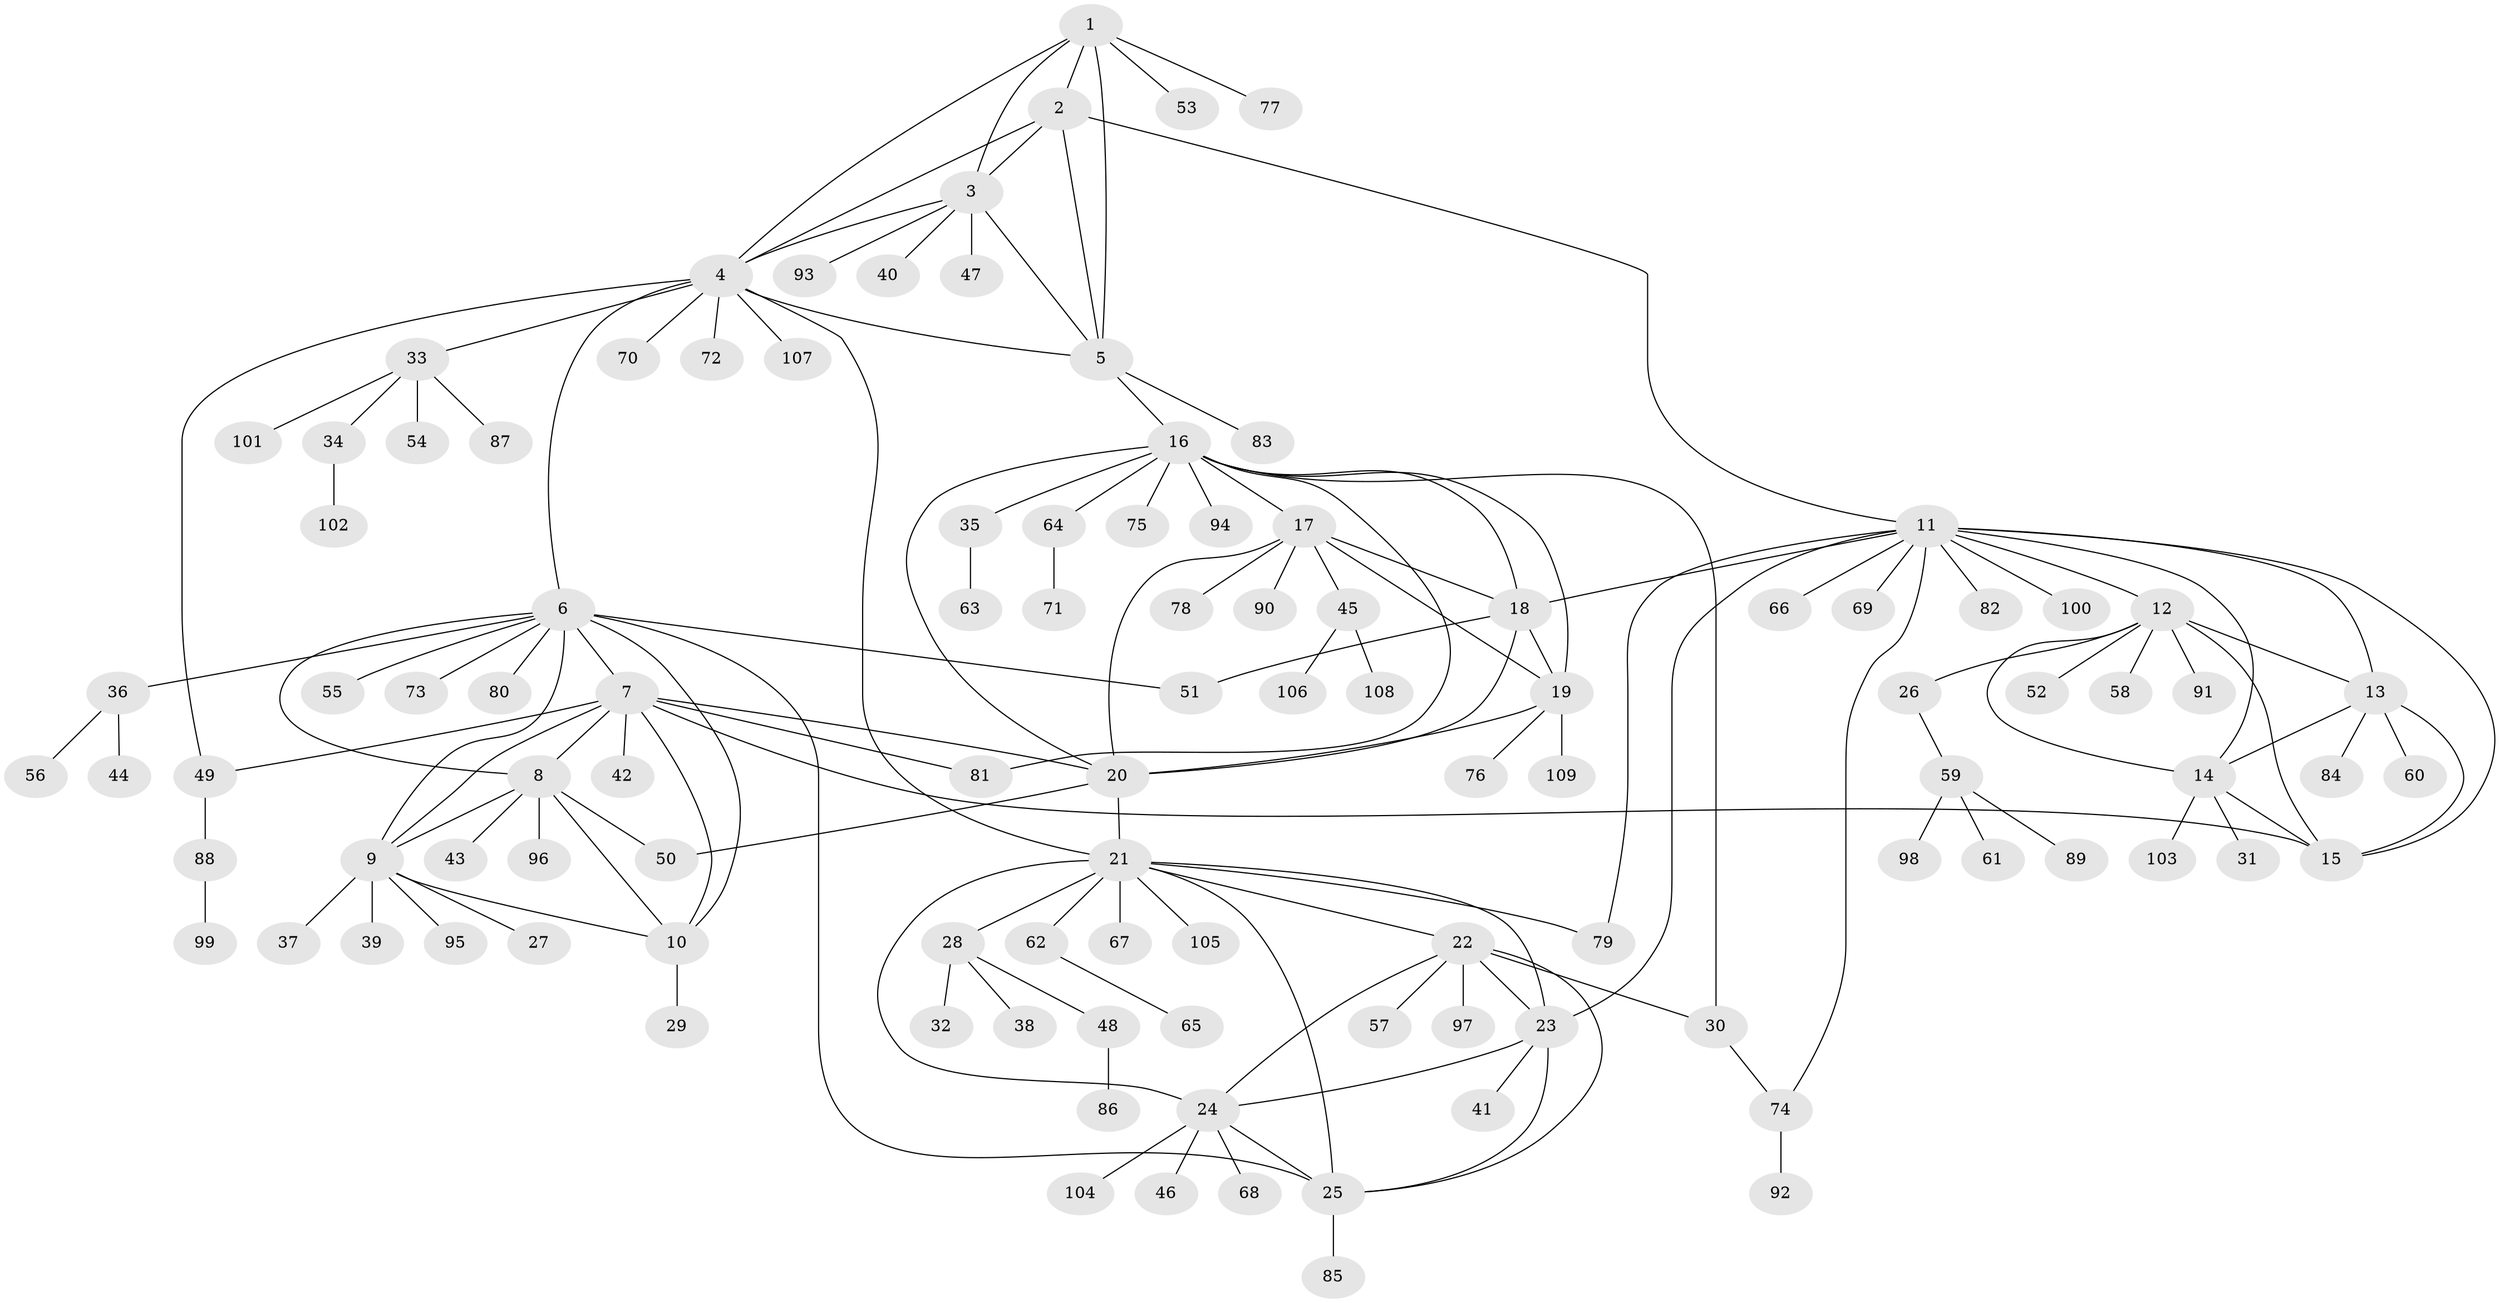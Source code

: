// Generated by graph-tools (version 1.1) at 2025/02/03/09/25 03:02:49]
// undirected, 109 vertices, 151 edges
graph export_dot {
graph [start="1"]
  node [color=gray90,style=filled];
  1;
  2;
  3;
  4;
  5;
  6;
  7;
  8;
  9;
  10;
  11;
  12;
  13;
  14;
  15;
  16;
  17;
  18;
  19;
  20;
  21;
  22;
  23;
  24;
  25;
  26;
  27;
  28;
  29;
  30;
  31;
  32;
  33;
  34;
  35;
  36;
  37;
  38;
  39;
  40;
  41;
  42;
  43;
  44;
  45;
  46;
  47;
  48;
  49;
  50;
  51;
  52;
  53;
  54;
  55;
  56;
  57;
  58;
  59;
  60;
  61;
  62;
  63;
  64;
  65;
  66;
  67;
  68;
  69;
  70;
  71;
  72;
  73;
  74;
  75;
  76;
  77;
  78;
  79;
  80;
  81;
  82;
  83;
  84;
  85;
  86;
  87;
  88;
  89;
  90;
  91;
  92;
  93;
  94;
  95;
  96;
  97;
  98;
  99;
  100;
  101;
  102;
  103;
  104;
  105;
  106;
  107;
  108;
  109;
  1 -- 2;
  1 -- 3;
  1 -- 4;
  1 -- 5;
  1 -- 53;
  1 -- 77;
  2 -- 3;
  2 -- 4;
  2 -- 5;
  2 -- 11;
  3 -- 4;
  3 -- 5;
  3 -- 40;
  3 -- 47;
  3 -- 93;
  4 -- 5;
  4 -- 6;
  4 -- 21;
  4 -- 33;
  4 -- 49;
  4 -- 70;
  4 -- 72;
  4 -- 107;
  5 -- 16;
  5 -- 83;
  6 -- 7;
  6 -- 8;
  6 -- 9;
  6 -- 10;
  6 -- 25;
  6 -- 36;
  6 -- 51;
  6 -- 55;
  6 -- 73;
  6 -- 80;
  7 -- 8;
  7 -- 9;
  7 -- 10;
  7 -- 15;
  7 -- 20;
  7 -- 42;
  7 -- 49;
  7 -- 81;
  8 -- 9;
  8 -- 10;
  8 -- 43;
  8 -- 50;
  8 -- 96;
  9 -- 10;
  9 -- 27;
  9 -- 37;
  9 -- 39;
  9 -- 95;
  10 -- 29;
  11 -- 12;
  11 -- 13;
  11 -- 14;
  11 -- 15;
  11 -- 18;
  11 -- 23;
  11 -- 66;
  11 -- 69;
  11 -- 74;
  11 -- 79;
  11 -- 82;
  11 -- 100;
  12 -- 13;
  12 -- 14;
  12 -- 15;
  12 -- 26;
  12 -- 52;
  12 -- 58;
  12 -- 91;
  13 -- 14;
  13 -- 15;
  13 -- 60;
  13 -- 84;
  14 -- 15;
  14 -- 31;
  14 -- 103;
  16 -- 17;
  16 -- 18;
  16 -- 19;
  16 -- 20;
  16 -- 30;
  16 -- 35;
  16 -- 64;
  16 -- 75;
  16 -- 81;
  16 -- 94;
  17 -- 18;
  17 -- 19;
  17 -- 20;
  17 -- 45;
  17 -- 78;
  17 -- 90;
  18 -- 19;
  18 -- 20;
  18 -- 51;
  19 -- 20;
  19 -- 76;
  19 -- 109;
  20 -- 21;
  20 -- 50;
  21 -- 22;
  21 -- 23;
  21 -- 24;
  21 -- 25;
  21 -- 28;
  21 -- 62;
  21 -- 67;
  21 -- 79;
  21 -- 105;
  22 -- 23;
  22 -- 24;
  22 -- 25;
  22 -- 30;
  22 -- 57;
  22 -- 97;
  23 -- 24;
  23 -- 25;
  23 -- 41;
  24 -- 25;
  24 -- 46;
  24 -- 68;
  24 -- 104;
  25 -- 85;
  26 -- 59;
  28 -- 32;
  28 -- 38;
  28 -- 48;
  30 -- 74;
  33 -- 34;
  33 -- 54;
  33 -- 87;
  33 -- 101;
  34 -- 102;
  35 -- 63;
  36 -- 44;
  36 -- 56;
  45 -- 106;
  45 -- 108;
  48 -- 86;
  49 -- 88;
  59 -- 61;
  59 -- 89;
  59 -- 98;
  62 -- 65;
  64 -- 71;
  74 -- 92;
  88 -- 99;
}
